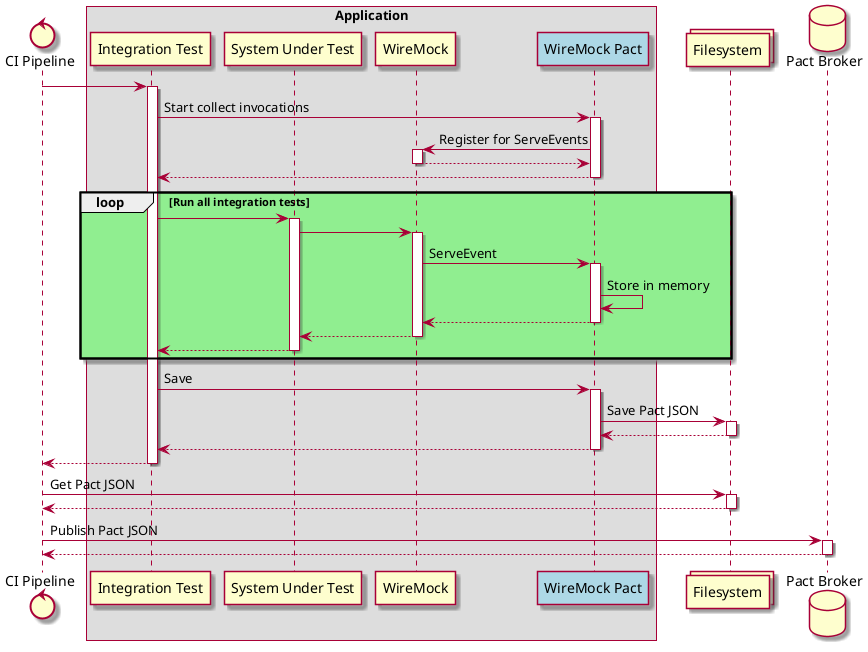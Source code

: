 
@startuml pact-with-wiremock
skin rose

Control "CI Pipeline" as CI

box "Application"
    participant "Integration Test" as IT
    participant "System Under Test" as SUT
    participant "WireMock" as WM
    participant "WireMock Pact" as WMP #LightBlue
end box

Collections "Filesystem" as FS
database "Pact Broker" as BROKER

CI -> IT
activate IT
    IT -> WMP: Start collect invocations
    activate WMP
        WMP -> WM: Register for ServeEvents
        activate WM
            WM --> WMP
        deactivate WM
        WMP --> IT
    deactivate WMP

    loop #LightGreen Run all integration tests
    IT -> SUT
    activate SUT
        SUT -> WM
        activate WM
            WM -> WMP: ServeEvent
            activate WMP
                WMP -> WMP: Store in memory
                WMP --> WM
            deactivate WMP
            WM --> SUT
        deactivate WM
        SUT --> IT
    deactivate SUT
    end

    IT -> WMP: Save
    activate WMP
        WMP -> FS: Save Pact JSON
        activate FS
            FS --> WMP
        deactivate FS
        WMP --> IT
    deactivate WMP

    IT --> CI
deactivate IT

CI -> FS: Get Pact JSON
activate FS
    FS --> CI
deactivate FS

CI -> BROKER: Publish Pact JSON
activate BROKER
    BROKER --> CI
deactivate BROKER
@enduml